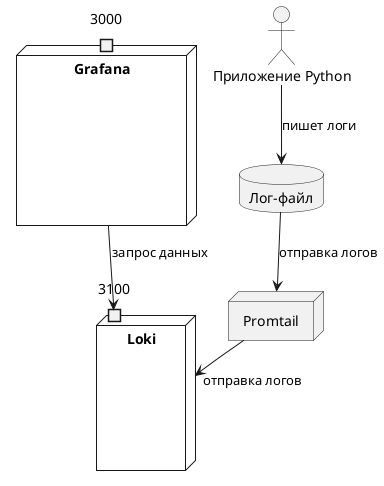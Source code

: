 @startuml
actor PythonApp as "Приложение Python"
database LogFile as "Лог-файл"

node Promtail {
}

node Loki {
  port "3100" as LokiPort
}

node Grafana {
  port "3000" as GrafanaPort
}

PythonApp --> LogFile : пишет логи
LogFile --> Promtail : "отправка логов"
Promtail --> Loki : "отправка логов"
Grafana --> LokiPort : "запрос данных"
@enduml
